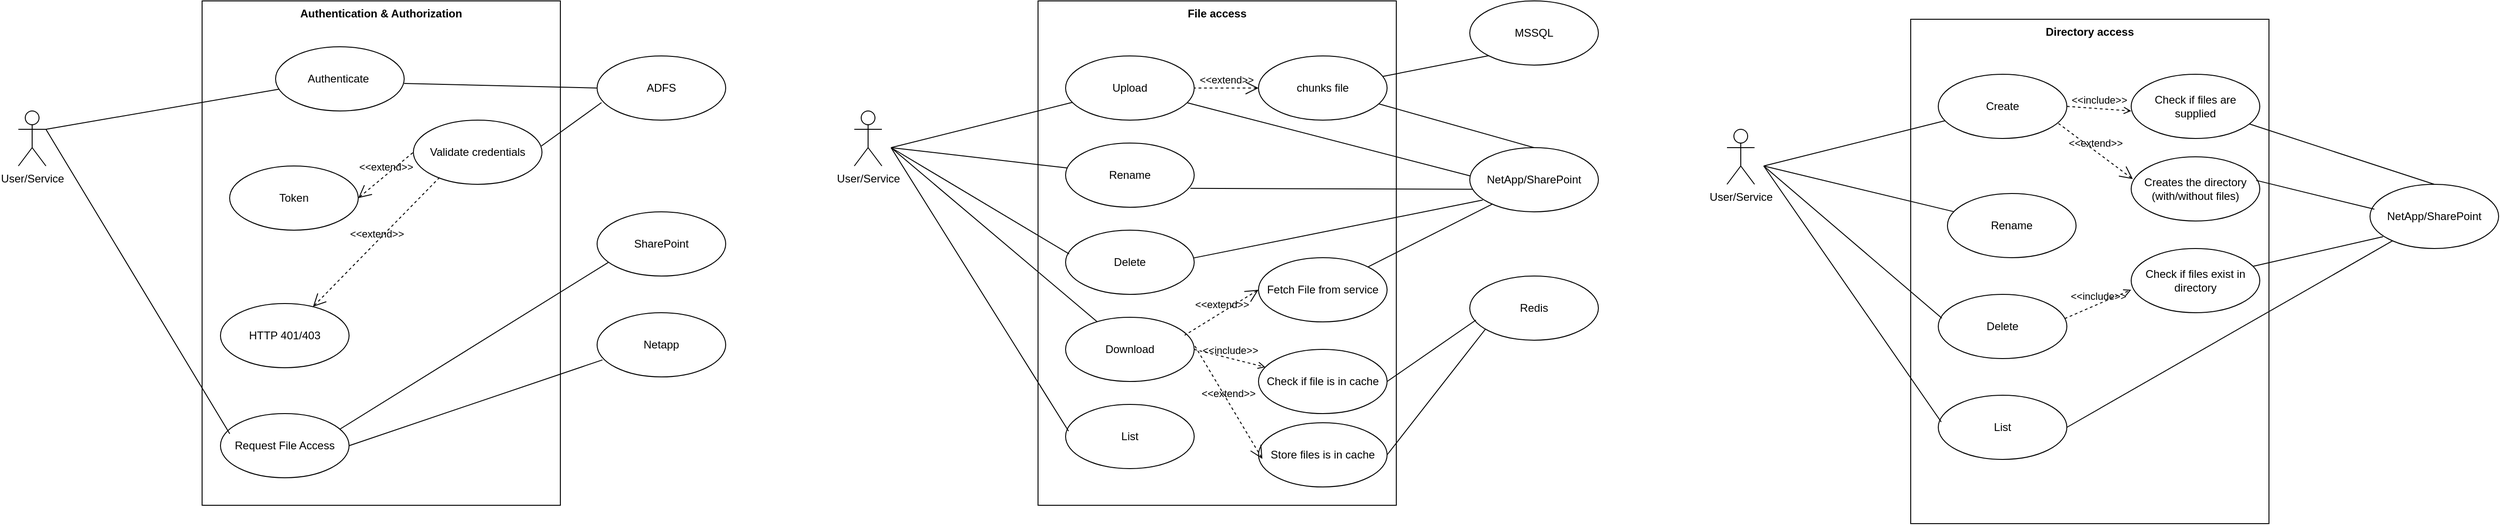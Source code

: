 <mxfile version="26.0.16">
  <diagram name="Page-1" id="rSmVY7l8DbUkNPeMReCK">
    <mxGraphModel dx="1481" dy="790" grid="1" gridSize="10" guides="1" tooltips="1" connect="1" arrows="1" fold="1" page="1" pageScale="1" pageWidth="850" pageHeight="1100" math="0" shadow="0">
      <root>
        <mxCell id="0" />
        <mxCell id="1" parent="0" />
        <mxCell id="hPGDMdynyl7NbmfzZyHG-7" value="Authentication &amp;amp; Authorization" style="shape=rect;html=1;verticalAlign=top;fontStyle=1;whiteSpace=wrap;align=center;" vertex="1" parent="1">
          <mxGeometry x="250" y="140" width="390" height="550" as="geometry" />
        </mxCell>
        <mxCell id="hPGDMdynyl7NbmfzZyHG-1" value="Authenticate&amp;nbsp;" style="ellipse;whiteSpace=wrap;html=1;" vertex="1" parent="1">
          <mxGeometry x="330" y="190" width="140" height="70" as="geometry" />
        </mxCell>
        <mxCell id="hPGDMdynyl7NbmfzZyHG-2" value="User/Service&lt;div&gt;&lt;br&gt;&lt;/div&gt;" style="shape=umlActor;html=1;verticalLabelPosition=bottom;verticalAlign=top;align=center;" vertex="1" parent="1">
          <mxGeometry x="50" y="260" width="30" height="60" as="geometry" />
        </mxCell>
        <mxCell id="hPGDMdynyl7NbmfzZyHG-6" value="" style="endArrow=none;html=1;rounded=0;exitX=1;exitY=0.333;exitDx=0;exitDy=0;exitPerimeter=0;" edge="1" parent="1" source="hPGDMdynyl7NbmfzZyHG-2" target="hPGDMdynyl7NbmfzZyHG-1">
          <mxGeometry width="50" height="50" relative="1" as="geometry">
            <mxPoint x="130" y="270" as="sourcePoint" />
            <mxPoint x="180" y="220" as="targetPoint" />
          </mxGeometry>
        </mxCell>
        <mxCell id="hPGDMdynyl7NbmfzZyHG-18" value="ADFS" style="ellipse;whiteSpace=wrap;html=1;" vertex="1" parent="1">
          <mxGeometry x="680" y="200" width="140" height="70" as="geometry" />
        </mxCell>
        <mxCell id="hPGDMdynyl7NbmfzZyHG-20" value="" style="endArrow=none;html=1;rounded=0;exitX=0;exitY=0.5;exitDx=0;exitDy=0;" edge="1" parent="1" source="hPGDMdynyl7NbmfzZyHG-18">
          <mxGeometry width="50" height="50" relative="1" as="geometry">
            <mxPoint x="140" y="400" as="sourcePoint" />
            <mxPoint x="470" y="230" as="targetPoint" />
          </mxGeometry>
        </mxCell>
        <mxCell id="hPGDMdynyl7NbmfzZyHG-21" value="Validate credentials" style="ellipse;whiteSpace=wrap;html=1;" vertex="1" parent="1">
          <mxGeometry x="480" y="270" width="140" height="70" as="geometry" />
        </mxCell>
        <mxCell id="hPGDMdynyl7NbmfzZyHG-23" value="" style="endArrow=none;html=1;rounded=0;exitX=0.034;exitY=0.727;exitDx=0;exitDy=0;entryX=0.995;entryY=0.404;entryDx=0;entryDy=0;entryPerimeter=0;exitPerimeter=0;" edge="1" parent="1" source="hPGDMdynyl7NbmfzZyHG-18" target="hPGDMdynyl7NbmfzZyHG-21">
          <mxGeometry width="50" height="50" relative="1" as="geometry">
            <mxPoint x="690" y="245" as="sourcePoint" />
            <mxPoint x="480" y="240" as="targetPoint" />
          </mxGeometry>
        </mxCell>
        <mxCell id="hPGDMdynyl7NbmfzZyHG-27" value="Token" style="ellipse;whiteSpace=wrap;html=1;" vertex="1" parent="1">
          <mxGeometry x="280" y="320" width="140" height="70" as="geometry" />
        </mxCell>
        <mxCell id="hPGDMdynyl7NbmfzZyHG-28" value="&amp;lt;&amp;lt;extend&amp;gt;&amp;gt;" style="edgeStyle=none;html=1;startArrow=open;endArrow=none;startSize=12;verticalAlign=bottom;dashed=1;labelBackgroundColor=none;rounded=0;entryX=0.203;entryY=0.894;entryDx=0;entryDy=0;entryPerimeter=0;" edge="1" parent="1" source="hPGDMdynyl7NbmfzZyHG-29" target="hPGDMdynyl7NbmfzZyHG-21">
          <mxGeometry width="160" relative="1" as="geometry">
            <mxPoint x="240" y="380" as="sourcePoint" />
            <mxPoint x="400" y="380" as="targetPoint" />
          </mxGeometry>
        </mxCell>
        <mxCell id="hPGDMdynyl7NbmfzZyHG-29" value="HTTP 401/403" style="ellipse;whiteSpace=wrap;html=1;" vertex="1" parent="1">
          <mxGeometry x="270" y="470" width="140" height="70" as="geometry" />
        </mxCell>
        <mxCell id="hPGDMdynyl7NbmfzZyHG-31" value="&amp;lt;&amp;lt;extend&amp;gt;&amp;gt;" style="edgeStyle=none;html=1;startArrow=open;endArrow=none;startSize=12;verticalAlign=bottom;dashed=1;labelBackgroundColor=none;rounded=0;entryX=0;entryY=0.5;entryDx=0;entryDy=0;exitX=1;exitY=0.5;exitDx=0;exitDy=0;" edge="1" parent="1" source="hPGDMdynyl7NbmfzZyHG-27" target="hPGDMdynyl7NbmfzZyHG-21">
          <mxGeometry width="160" relative="1" as="geometry">
            <mxPoint x="364" y="421" as="sourcePoint" />
            <mxPoint x="388" y="363" as="targetPoint" />
          </mxGeometry>
        </mxCell>
        <mxCell id="hPGDMdynyl7NbmfzZyHG-37" value="Request File Access" style="ellipse;whiteSpace=wrap;html=1;" vertex="1" parent="1">
          <mxGeometry x="270" y="590" width="140" height="70" as="geometry" />
        </mxCell>
        <mxCell id="hPGDMdynyl7NbmfzZyHG-38" value="SharePoint" style="ellipse;whiteSpace=wrap;html=1;" vertex="1" parent="1">
          <mxGeometry x="680" y="370" width="140" height="70" as="geometry" />
        </mxCell>
        <mxCell id="hPGDMdynyl7NbmfzZyHG-39" value="Netapp" style="ellipse;whiteSpace=wrap;html=1;" vertex="1" parent="1">
          <mxGeometry x="680" y="480" width="140" height="70" as="geometry" />
        </mxCell>
        <mxCell id="hPGDMdynyl7NbmfzZyHG-41" value="" style="endArrow=none;html=1;rounded=0;entryX=0.042;entryY=0.735;entryDx=0;entryDy=0;entryPerimeter=0;exitX=1;exitY=0.5;exitDx=0;exitDy=0;" edge="1" parent="1" source="hPGDMdynyl7NbmfzZyHG-37" target="hPGDMdynyl7NbmfzZyHG-39">
          <mxGeometry width="50" height="50" relative="1" as="geometry">
            <mxPoint x="470" y="370" as="sourcePoint" />
            <mxPoint x="694" y="533" as="targetPoint" />
          </mxGeometry>
        </mxCell>
        <mxCell id="hPGDMdynyl7NbmfzZyHG-42" value="" style="endArrow=none;html=1;rounded=0;entryX=0.072;entryY=0.314;entryDx=0;entryDy=0;entryPerimeter=0;" edge="1" parent="1" target="hPGDMdynyl7NbmfzZyHG-37">
          <mxGeometry width="50" height="50" relative="1" as="geometry">
            <mxPoint x="80" y="280" as="sourcePoint" />
            <mxPoint x="334" y="493" as="targetPoint" />
          </mxGeometry>
        </mxCell>
        <mxCell id="hPGDMdynyl7NbmfzZyHG-43" value="" style="endArrow=none;html=1;rounded=0;entryX=0.087;entryY=0.788;entryDx=0;entryDy=0;entryPerimeter=0;" edge="1" parent="1" target="hPGDMdynyl7NbmfzZyHG-38">
          <mxGeometry width="50" height="50" relative="1" as="geometry">
            <mxPoint x="400" y="607" as="sourcePoint" />
            <mxPoint x="680" y="510" as="targetPoint" />
          </mxGeometry>
        </mxCell>
        <mxCell id="hPGDMdynyl7NbmfzZyHG-45" value="File access" style="shape=rect;html=1;verticalAlign=top;fontStyle=1;whiteSpace=wrap;align=center;" vertex="1" parent="1">
          <mxGeometry x="1160" y="140" width="390" height="550" as="geometry" />
        </mxCell>
        <mxCell id="hPGDMdynyl7NbmfzZyHG-46" value="Upload" style="ellipse;whiteSpace=wrap;html=1;" vertex="1" parent="1">
          <mxGeometry x="1190" y="200" width="140" height="70" as="geometry" />
        </mxCell>
        <mxCell id="hPGDMdynyl7NbmfzZyHG-47" value="User/Service&lt;div&gt;&lt;br&gt;&lt;/div&gt;" style="shape=umlActor;html=1;verticalLabelPosition=bottom;verticalAlign=top;align=center;" vertex="1" parent="1">
          <mxGeometry x="960" y="260" width="30" height="60" as="geometry" />
        </mxCell>
        <mxCell id="hPGDMdynyl7NbmfzZyHG-48" value="" style="endArrow=none;html=1;rounded=0;" edge="1" parent="1" target="hPGDMdynyl7NbmfzZyHG-46">
          <mxGeometry width="50" height="50" relative="1" as="geometry">
            <mxPoint x="1000" y="300" as="sourcePoint" />
            <mxPoint x="1090" y="220" as="targetPoint" />
          </mxGeometry>
        </mxCell>
        <mxCell id="hPGDMdynyl7NbmfzZyHG-50" value="" style="endArrow=none;html=1;rounded=0;exitX=0;exitY=1;exitDx=0;exitDy=0;" edge="1" parent="1" source="hPGDMdynyl7NbmfzZyHG-64" target="hPGDMdynyl7NbmfzZyHG-66">
          <mxGeometry width="50" height="50" relative="1" as="geometry">
            <mxPoint x="1590.0" y="235" as="sourcePoint" />
            <mxPoint x="1380" y="230" as="targetPoint" />
          </mxGeometry>
        </mxCell>
        <mxCell id="hPGDMdynyl7NbmfzZyHG-59" value="NetApp/SharePoint" style="ellipse;whiteSpace=wrap;html=1;" vertex="1" parent="1">
          <mxGeometry x="1630" y="300" width="140" height="70" as="geometry" />
        </mxCell>
        <mxCell id="hPGDMdynyl7NbmfzZyHG-60" value="" style="endArrow=none;html=1;rounded=0;entryX=0.005;entryY=0.441;entryDx=0;entryDy=0;entryPerimeter=0;" edge="1" parent="1" source="hPGDMdynyl7NbmfzZyHG-46" target="hPGDMdynyl7NbmfzZyHG-59">
          <mxGeometry width="50" height="50" relative="1" as="geometry">
            <mxPoint x="1320.0" y="625" as="sourcePoint" />
            <mxPoint x="1604" y="533" as="targetPoint" />
          </mxGeometry>
        </mxCell>
        <mxCell id="hPGDMdynyl7NbmfzZyHG-63" value="&amp;lt;&amp;lt;extend&amp;gt;&amp;gt;" style="edgeStyle=none;html=1;startArrow=open;endArrow=none;startSize=12;verticalAlign=bottom;dashed=1;labelBackgroundColor=none;rounded=0;" edge="1" parent="1" source="hPGDMdynyl7NbmfzZyHG-66" target="hPGDMdynyl7NbmfzZyHG-46">
          <mxGeometry width="160" relative="1" as="geometry">
            <mxPoint x="1220" y="511" as="sourcePoint" />
            <mxPoint x="1357" y="370" as="targetPoint" />
          </mxGeometry>
        </mxCell>
        <mxCell id="hPGDMdynyl7NbmfzZyHG-64" value="MSSQL" style="ellipse;whiteSpace=wrap;html=1;" vertex="1" parent="1">
          <mxGeometry x="1630" y="140" width="140" height="70" as="geometry" />
        </mxCell>
        <mxCell id="hPGDMdynyl7NbmfzZyHG-66" value="chunks file" style="ellipse;whiteSpace=wrap;html=1;" vertex="1" parent="1">
          <mxGeometry x="1400" y="200" width="140" height="70" as="geometry" />
        </mxCell>
        <mxCell id="hPGDMdynyl7NbmfzZyHG-68" value="" style="endArrow=none;html=1;rounded=0;exitX=0.5;exitY=0;exitDx=0;exitDy=0;" edge="1" parent="1" source="hPGDMdynyl7NbmfzZyHG-59" target="hPGDMdynyl7NbmfzZyHG-66">
          <mxGeometry width="50" height="50" relative="1" as="geometry">
            <mxPoint x="1635.54" y="321.13" as="sourcePoint" />
            <mxPoint x="1323" y="279" as="targetPoint" />
          </mxGeometry>
        </mxCell>
        <mxCell id="hPGDMdynyl7NbmfzZyHG-70" value="Download" style="ellipse;whiteSpace=wrap;html=1;" vertex="1" parent="1">
          <mxGeometry x="1190" y="485" width="140" height="70" as="geometry" />
        </mxCell>
        <mxCell id="hPGDMdynyl7NbmfzZyHG-71" value="Redis" style="ellipse;whiteSpace=wrap;html=1;" vertex="1" parent="1">
          <mxGeometry x="1630" y="440" width="140" height="70" as="geometry" />
        </mxCell>
        <mxCell id="hPGDMdynyl7NbmfzZyHG-72" value="Rename" style="ellipse;whiteSpace=wrap;html=1;" vertex="1" parent="1">
          <mxGeometry x="1190" y="295" width="140" height="70" as="geometry" />
        </mxCell>
        <mxCell id="hPGDMdynyl7NbmfzZyHG-74" value="Delete" style="ellipse;whiteSpace=wrap;html=1;" vertex="1" parent="1">
          <mxGeometry x="1190" y="390" width="140" height="70" as="geometry" />
        </mxCell>
        <mxCell id="hPGDMdynyl7NbmfzZyHG-76" value="" style="endArrow=none;html=1;rounded=0;entryX=0.021;entryY=0.649;entryDx=0;entryDy=0;entryPerimeter=0;exitX=0.97;exitY=0.706;exitDx=0;exitDy=0;exitPerimeter=0;" edge="1" parent="1" source="hPGDMdynyl7NbmfzZyHG-72" target="hPGDMdynyl7NbmfzZyHG-59">
          <mxGeometry width="50" height="50" relative="1" as="geometry">
            <mxPoint x="1311" y="273" as="sourcePoint" />
            <mxPoint x="1636" y="501" as="targetPoint" />
          </mxGeometry>
        </mxCell>
        <mxCell id="hPGDMdynyl7NbmfzZyHG-79" value="" style="endArrow=none;html=1;rounded=0;entryX=0.101;entryY=0.816;entryDx=0;entryDy=0;entryPerimeter=0;exitX=0.995;exitY=0.433;exitDx=0;exitDy=0;exitPerimeter=0;" edge="1" parent="1" source="hPGDMdynyl7NbmfzZyHG-74" target="hPGDMdynyl7NbmfzZyHG-59">
          <mxGeometry width="50" height="50" relative="1" as="geometry">
            <mxPoint x="1336" y="349" as="sourcePoint" />
            <mxPoint x="1633" y="385" as="targetPoint" />
          </mxGeometry>
        </mxCell>
        <mxCell id="hPGDMdynyl7NbmfzZyHG-80" value="List" style="ellipse;whiteSpace=wrap;html=1;" vertex="1" parent="1">
          <mxGeometry x="1190" y="580" width="140" height="70" as="geometry" />
        </mxCell>
        <mxCell id="hPGDMdynyl7NbmfzZyHG-83" value="&amp;lt;&amp;lt;include&amp;gt;&amp;gt;" style="edgeStyle=none;html=1;endArrow=open;verticalAlign=bottom;dashed=1;labelBackgroundColor=none;rounded=0;exitX=1;exitY=0.5;exitDx=0;exitDy=0;" edge="1" parent="1" source="hPGDMdynyl7NbmfzZyHG-70" target="hPGDMdynyl7NbmfzZyHG-84">
          <mxGeometry width="160" relative="1" as="geometry">
            <mxPoint x="1370" y="500" as="sourcePoint" />
            <mxPoint x="1530" y="500" as="targetPoint" />
          </mxGeometry>
        </mxCell>
        <mxCell id="hPGDMdynyl7NbmfzZyHG-84" value="Check if file is in cache" style="ellipse;whiteSpace=wrap;html=1;" vertex="1" parent="1">
          <mxGeometry x="1400" y="520" width="140" height="70" as="geometry" />
        </mxCell>
        <mxCell id="hPGDMdynyl7NbmfzZyHG-85" value="" style="endArrow=none;html=1;rounded=0;entryX=0.048;entryY=0.686;entryDx=0;entryDy=0;exitX=1;exitY=0.5;exitDx=0;exitDy=0;entryPerimeter=0;" edge="1" parent="1" source="hPGDMdynyl7NbmfzZyHG-84" target="hPGDMdynyl7NbmfzZyHG-71">
          <mxGeometry width="50" height="50" relative="1" as="geometry">
            <mxPoint x="1339" y="430" as="sourcePoint" />
            <mxPoint x="1643" y="395" as="targetPoint" />
          </mxGeometry>
        </mxCell>
        <mxCell id="hPGDMdynyl7NbmfzZyHG-89" value="&amp;lt;&amp;lt;extend&amp;gt;&amp;gt;" style="edgeStyle=none;html=1;startArrow=open;endArrow=none;startSize=12;verticalAlign=bottom;dashed=1;labelBackgroundColor=none;rounded=0;exitX=0;exitY=0.5;exitDx=0;exitDy=0;entryX=0.926;entryY=0.28;entryDx=0;entryDy=0;entryPerimeter=0;" edge="1" parent="1" source="hPGDMdynyl7NbmfzZyHG-90" target="hPGDMdynyl7NbmfzZyHG-70">
          <mxGeometry width="160" relative="1" as="geometry">
            <mxPoint x="1370" y="450" as="sourcePoint" />
            <mxPoint x="1530" y="450" as="targetPoint" />
          </mxGeometry>
        </mxCell>
        <mxCell id="hPGDMdynyl7NbmfzZyHG-90" value="Fetch File from service" style="ellipse;whiteSpace=wrap;html=1;" vertex="1" parent="1">
          <mxGeometry x="1400" y="420" width="140" height="70" as="geometry" />
        </mxCell>
        <mxCell id="hPGDMdynyl7NbmfzZyHG-91" value="" style="endArrow=none;html=1;rounded=0;entryX=0.177;entryY=0.878;entryDx=0;entryDy=0;entryPerimeter=0;" edge="1" parent="1" source="hPGDMdynyl7NbmfzZyHG-90" target="hPGDMdynyl7NbmfzZyHG-59">
          <mxGeometry width="50" height="50" relative="1" as="geometry">
            <mxPoint x="1339" y="430" as="sourcePoint" />
            <mxPoint x="1643" y="395" as="targetPoint" />
          </mxGeometry>
        </mxCell>
        <mxCell id="hPGDMdynyl7NbmfzZyHG-92" value="" style="endArrow=none;html=1;rounded=0;" edge="1" parent="1" target="hPGDMdynyl7NbmfzZyHG-72">
          <mxGeometry width="50" height="50" relative="1" as="geometry">
            <mxPoint x="1000" y="300" as="sourcePoint" />
            <mxPoint x="1204" y="256" as="targetPoint" />
          </mxGeometry>
        </mxCell>
        <mxCell id="hPGDMdynyl7NbmfzZyHG-93" value="" style="endArrow=none;html=1;rounded=0;entryX=0.028;entryY=0.371;entryDx=0;entryDy=0;entryPerimeter=0;" edge="1" parent="1" target="hPGDMdynyl7NbmfzZyHG-74">
          <mxGeometry width="50" height="50" relative="1" as="geometry">
            <mxPoint x="1000" y="300" as="sourcePoint" />
            <mxPoint x="1214" y="266" as="targetPoint" />
          </mxGeometry>
        </mxCell>
        <mxCell id="hPGDMdynyl7NbmfzZyHG-94" value="" style="endArrow=none;html=1;rounded=0;" edge="1" parent="1" target="hPGDMdynyl7NbmfzZyHG-70">
          <mxGeometry width="50" height="50" relative="1" as="geometry">
            <mxPoint x="1000" y="300" as="sourcePoint" />
            <mxPoint x="1224" y="276" as="targetPoint" />
          </mxGeometry>
        </mxCell>
        <mxCell id="hPGDMdynyl7NbmfzZyHG-95" value="" style="endArrow=none;html=1;rounded=0;entryX=0.023;entryY=0.416;entryDx=0;entryDy=0;entryPerimeter=0;" edge="1" parent="1" target="hPGDMdynyl7NbmfzZyHG-80">
          <mxGeometry width="50" height="50" relative="1" as="geometry">
            <mxPoint x="1000" y="300" as="sourcePoint" />
            <mxPoint x="1234" y="286" as="targetPoint" />
          </mxGeometry>
        </mxCell>
        <mxCell id="hPGDMdynyl7NbmfzZyHG-96" value="Store files is in cache" style="ellipse;whiteSpace=wrap;html=1;" vertex="1" parent="1">
          <mxGeometry x="1400" y="600" width="140" height="70" as="geometry" />
        </mxCell>
        <mxCell id="hPGDMdynyl7NbmfzZyHG-97" value="&amp;lt;&amp;lt;extend&amp;gt;&amp;gt;" style="edgeStyle=none;html=1;startArrow=open;endArrow=none;startSize=12;verticalAlign=bottom;dashed=1;labelBackgroundColor=none;rounded=0;exitX=0.03;exitY=0.563;exitDx=0;exitDy=0;entryX=0.926;entryY=0.28;entryDx=0;entryDy=0;entryPerimeter=0;exitPerimeter=0;" edge="1" parent="1" source="hPGDMdynyl7NbmfzZyHG-96">
          <mxGeometry width="160" relative="1" as="geometry">
            <mxPoint x="1410" y="465" as="sourcePoint" />
            <mxPoint x="1330" y="515" as="targetPoint" />
          </mxGeometry>
        </mxCell>
        <mxCell id="hPGDMdynyl7NbmfzZyHG-98" value="" style="endArrow=none;html=1;rounded=0;entryX=0.048;entryY=0.686;entryDx=0;entryDy=0;exitX=1;exitY=0.5;exitDx=0;exitDy=0;entryPerimeter=0;" edge="1" parent="1" source="hPGDMdynyl7NbmfzZyHG-96">
          <mxGeometry width="50" height="50" relative="1" as="geometry">
            <mxPoint x="1550" y="565" as="sourcePoint" />
            <mxPoint x="1647" y="498" as="targetPoint" />
          </mxGeometry>
        </mxCell>
        <mxCell id="hPGDMdynyl7NbmfzZyHG-104" value="Directory access" style="shape=rect;html=1;verticalAlign=top;fontStyle=1;whiteSpace=wrap;align=center;" vertex="1" parent="1">
          <mxGeometry x="2110" y="160" width="390" height="550" as="geometry" />
        </mxCell>
        <mxCell id="hPGDMdynyl7NbmfzZyHG-105" value="Create" style="ellipse;whiteSpace=wrap;html=1;" vertex="1" parent="1">
          <mxGeometry x="2140" y="220" width="140" height="70" as="geometry" />
        </mxCell>
        <mxCell id="hPGDMdynyl7NbmfzZyHG-106" value="User/Service&lt;div&gt;&lt;br&gt;&lt;/div&gt;" style="shape=umlActor;html=1;verticalLabelPosition=bottom;verticalAlign=top;align=center;" vertex="1" parent="1">
          <mxGeometry x="1910" y="280" width="30" height="60" as="geometry" />
        </mxCell>
        <mxCell id="hPGDMdynyl7NbmfzZyHG-107" value="" style="endArrow=none;html=1;rounded=0;" edge="1" parent="1" target="hPGDMdynyl7NbmfzZyHG-105">
          <mxGeometry width="50" height="50" relative="1" as="geometry">
            <mxPoint x="1950" y="320" as="sourcePoint" />
            <mxPoint x="2040" y="240" as="targetPoint" />
          </mxGeometry>
        </mxCell>
        <mxCell id="hPGDMdynyl7NbmfzZyHG-109" value="NetApp/SharePoint" style="ellipse;whiteSpace=wrap;html=1;" vertex="1" parent="1">
          <mxGeometry x="2610" y="340" width="140" height="70" as="geometry" />
        </mxCell>
        <mxCell id="hPGDMdynyl7NbmfzZyHG-113" value="Check if files are &lt;br&gt;supplied" style="ellipse;whiteSpace=wrap;html=1;" vertex="1" parent="1">
          <mxGeometry x="2350" y="220" width="140" height="70" as="geometry" />
        </mxCell>
        <mxCell id="hPGDMdynyl7NbmfzZyHG-114" value="" style="endArrow=none;html=1;rounded=0;exitX=0.5;exitY=0;exitDx=0;exitDy=0;" edge="1" parent="1" source="hPGDMdynyl7NbmfzZyHG-109" target="hPGDMdynyl7NbmfzZyHG-113">
          <mxGeometry width="50" height="50" relative="1" as="geometry">
            <mxPoint x="2585.54" y="341.13" as="sourcePoint" />
            <mxPoint x="2273" y="299" as="targetPoint" />
          </mxGeometry>
        </mxCell>
        <mxCell id="hPGDMdynyl7NbmfzZyHG-117" value="Rename" style="ellipse;whiteSpace=wrap;html=1;" vertex="1" parent="1">
          <mxGeometry x="2150" y="350" width="140" height="70" as="geometry" />
        </mxCell>
        <mxCell id="hPGDMdynyl7NbmfzZyHG-118" value="Delete" style="ellipse;whiteSpace=wrap;html=1;" vertex="1" parent="1">
          <mxGeometry x="2140" y="460" width="140" height="70" as="geometry" />
        </mxCell>
        <mxCell id="hPGDMdynyl7NbmfzZyHG-120" value="" style="endArrow=none;html=1;rounded=0;entryX=0.101;entryY=0.816;entryDx=0;entryDy=0;entryPerimeter=0;exitX=0.929;exitY=0.286;exitDx=0;exitDy=0;exitPerimeter=0;" edge="1" parent="1" source="hPGDMdynyl7NbmfzZyHG-140" target="hPGDMdynyl7NbmfzZyHG-109">
          <mxGeometry width="50" height="50" relative="1" as="geometry">
            <mxPoint x="2286" y="369" as="sourcePoint" />
            <mxPoint x="2583" y="405" as="targetPoint" />
          </mxGeometry>
        </mxCell>
        <mxCell id="hPGDMdynyl7NbmfzZyHG-121" value="List" style="ellipse;whiteSpace=wrap;html=1;" vertex="1" parent="1">
          <mxGeometry x="2140" y="570" width="140" height="70" as="geometry" />
        </mxCell>
        <mxCell id="hPGDMdynyl7NbmfzZyHG-127" value="" style="endArrow=none;html=1;rounded=0;entryX=0.177;entryY=0.878;entryDx=0;entryDy=0;entryPerimeter=0;exitX=1;exitY=0.5;exitDx=0;exitDy=0;" edge="1" parent="1" source="hPGDMdynyl7NbmfzZyHG-121" target="hPGDMdynyl7NbmfzZyHG-109">
          <mxGeometry width="50" height="50" relative="1" as="geometry">
            <mxPoint x="2437.971" y="572.916" as="sourcePoint" />
            <mxPoint x="2593" y="415" as="targetPoint" />
          </mxGeometry>
        </mxCell>
        <mxCell id="hPGDMdynyl7NbmfzZyHG-128" value="" style="endArrow=none;html=1;rounded=0;" edge="1" parent="1" target="hPGDMdynyl7NbmfzZyHG-117">
          <mxGeometry width="50" height="50" relative="1" as="geometry">
            <mxPoint x="1950" y="320" as="sourcePoint" />
            <mxPoint x="2154" y="276" as="targetPoint" />
          </mxGeometry>
        </mxCell>
        <mxCell id="hPGDMdynyl7NbmfzZyHG-129" value="" style="endArrow=none;html=1;rounded=0;entryX=0.028;entryY=0.371;entryDx=0;entryDy=0;entryPerimeter=0;" edge="1" parent="1" target="hPGDMdynyl7NbmfzZyHG-118">
          <mxGeometry width="50" height="50" relative="1" as="geometry">
            <mxPoint x="1950" y="320" as="sourcePoint" />
            <mxPoint x="2164" y="286" as="targetPoint" />
          </mxGeometry>
        </mxCell>
        <mxCell id="hPGDMdynyl7NbmfzZyHG-131" value="" style="endArrow=none;html=1;rounded=0;entryX=0.023;entryY=0.416;entryDx=0;entryDy=0;entryPerimeter=0;" edge="1" parent="1" target="hPGDMdynyl7NbmfzZyHG-121">
          <mxGeometry width="50" height="50" relative="1" as="geometry">
            <mxPoint x="1950" y="320" as="sourcePoint" />
            <mxPoint x="2184" y="306" as="targetPoint" />
          </mxGeometry>
        </mxCell>
        <mxCell id="hPGDMdynyl7NbmfzZyHG-135" value="&amp;lt;&amp;lt;include&amp;gt;&amp;gt;" style="edgeStyle=none;html=1;endArrow=open;verticalAlign=bottom;dashed=1;labelBackgroundColor=none;rounded=0;exitX=1;exitY=0.5;exitDx=0;exitDy=0;" edge="1" parent="1" source="hPGDMdynyl7NbmfzZyHG-105">
          <mxGeometry width="160" relative="1" as="geometry">
            <mxPoint x="2280" y="241" as="sourcePoint" />
            <mxPoint x="2350" y="260" as="targetPoint" />
          </mxGeometry>
        </mxCell>
        <mxCell id="hPGDMdynyl7NbmfzZyHG-136" value="Creates the directory (with/without files)" style="ellipse;whiteSpace=wrap;html=1;" vertex="1" parent="1">
          <mxGeometry x="2350" y="310" width="140" height="70" as="geometry" />
        </mxCell>
        <mxCell id="hPGDMdynyl7NbmfzZyHG-137" value="" style="endArrow=none;html=1;rounded=0;entryX=0.972;entryY=0.367;entryDx=0;entryDy=0;entryPerimeter=0;exitX=0.034;exitY=0.388;exitDx=0;exitDy=0;exitPerimeter=0;" edge="1" parent="1" source="hPGDMdynyl7NbmfzZyHG-109" target="hPGDMdynyl7NbmfzZyHG-136">
          <mxGeometry width="50" height="50" relative="1" as="geometry">
            <mxPoint x="2590" y="339" as="sourcePoint" />
            <mxPoint x="2491" y="282" as="targetPoint" />
          </mxGeometry>
        </mxCell>
        <mxCell id="hPGDMdynyl7NbmfzZyHG-138" value="&amp;lt;&amp;lt;extend&amp;gt;&amp;gt;" style="edgeStyle=none;html=1;startArrow=open;endArrow=none;startSize=12;verticalAlign=bottom;dashed=1;labelBackgroundColor=none;rounded=0;exitX=0.013;exitY=0.347;exitDx=0;exitDy=0;entryX=0.927;entryY=0.755;entryDx=0;entryDy=0;entryPerimeter=0;exitPerimeter=0;" edge="1" parent="1" source="hPGDMdynyl7NbmfzZyHG-136" target="hPGDMdynyl7NbmfzZyHG-105">
          <mxGeometry width="160" relative="1" as="geometry">
            <mxPoint x="2360.36" y="335.4" as="sourcePoint" />
            <mxPoint x="2280" y="385.0" as="targetPoint" />
          </mxGeometry>
        </mxCell>
        <mxCell id="hPGDMdynyl7NbmfzZyHG-140" value="Check if files exist in directory" style="ellipse;whiteSpace=wrap;html=1;" vertex="1" parent="1">
          <mxGeometry x="2350" y="410" width="140" height="70" as="geometry" />
        </mxCell>
        <mxCell id="hPGDMdynyl7NbmfzZyHG-141" value="&amp;lt;&amp;lt;include&amp;gt;&amp;gt;" style="edgeStyle=none;html=1;endArrow=open;verticalAlign=bottom;dashed=1;labelBackgroundColor=none;rounded=0;exitX=0.983;exitY=0.378;exitDx=0;exitDy=0;exitPerimeter=0;" edge="1" parent="1" source="hPGDMdynyl7NbmfzZyHG-118">
          <mxGeometry width="160" relative="1" as="geometry">
            <mxPoint x="2280" y="450" as="sourcePoint" />
            <mxPoint x="2350" y="455" as="targetPoint" />
          </mxGeometry>
        </mxCell>
      </root>
    </mxGraphModel>
  </diagram>
</mxfile>

